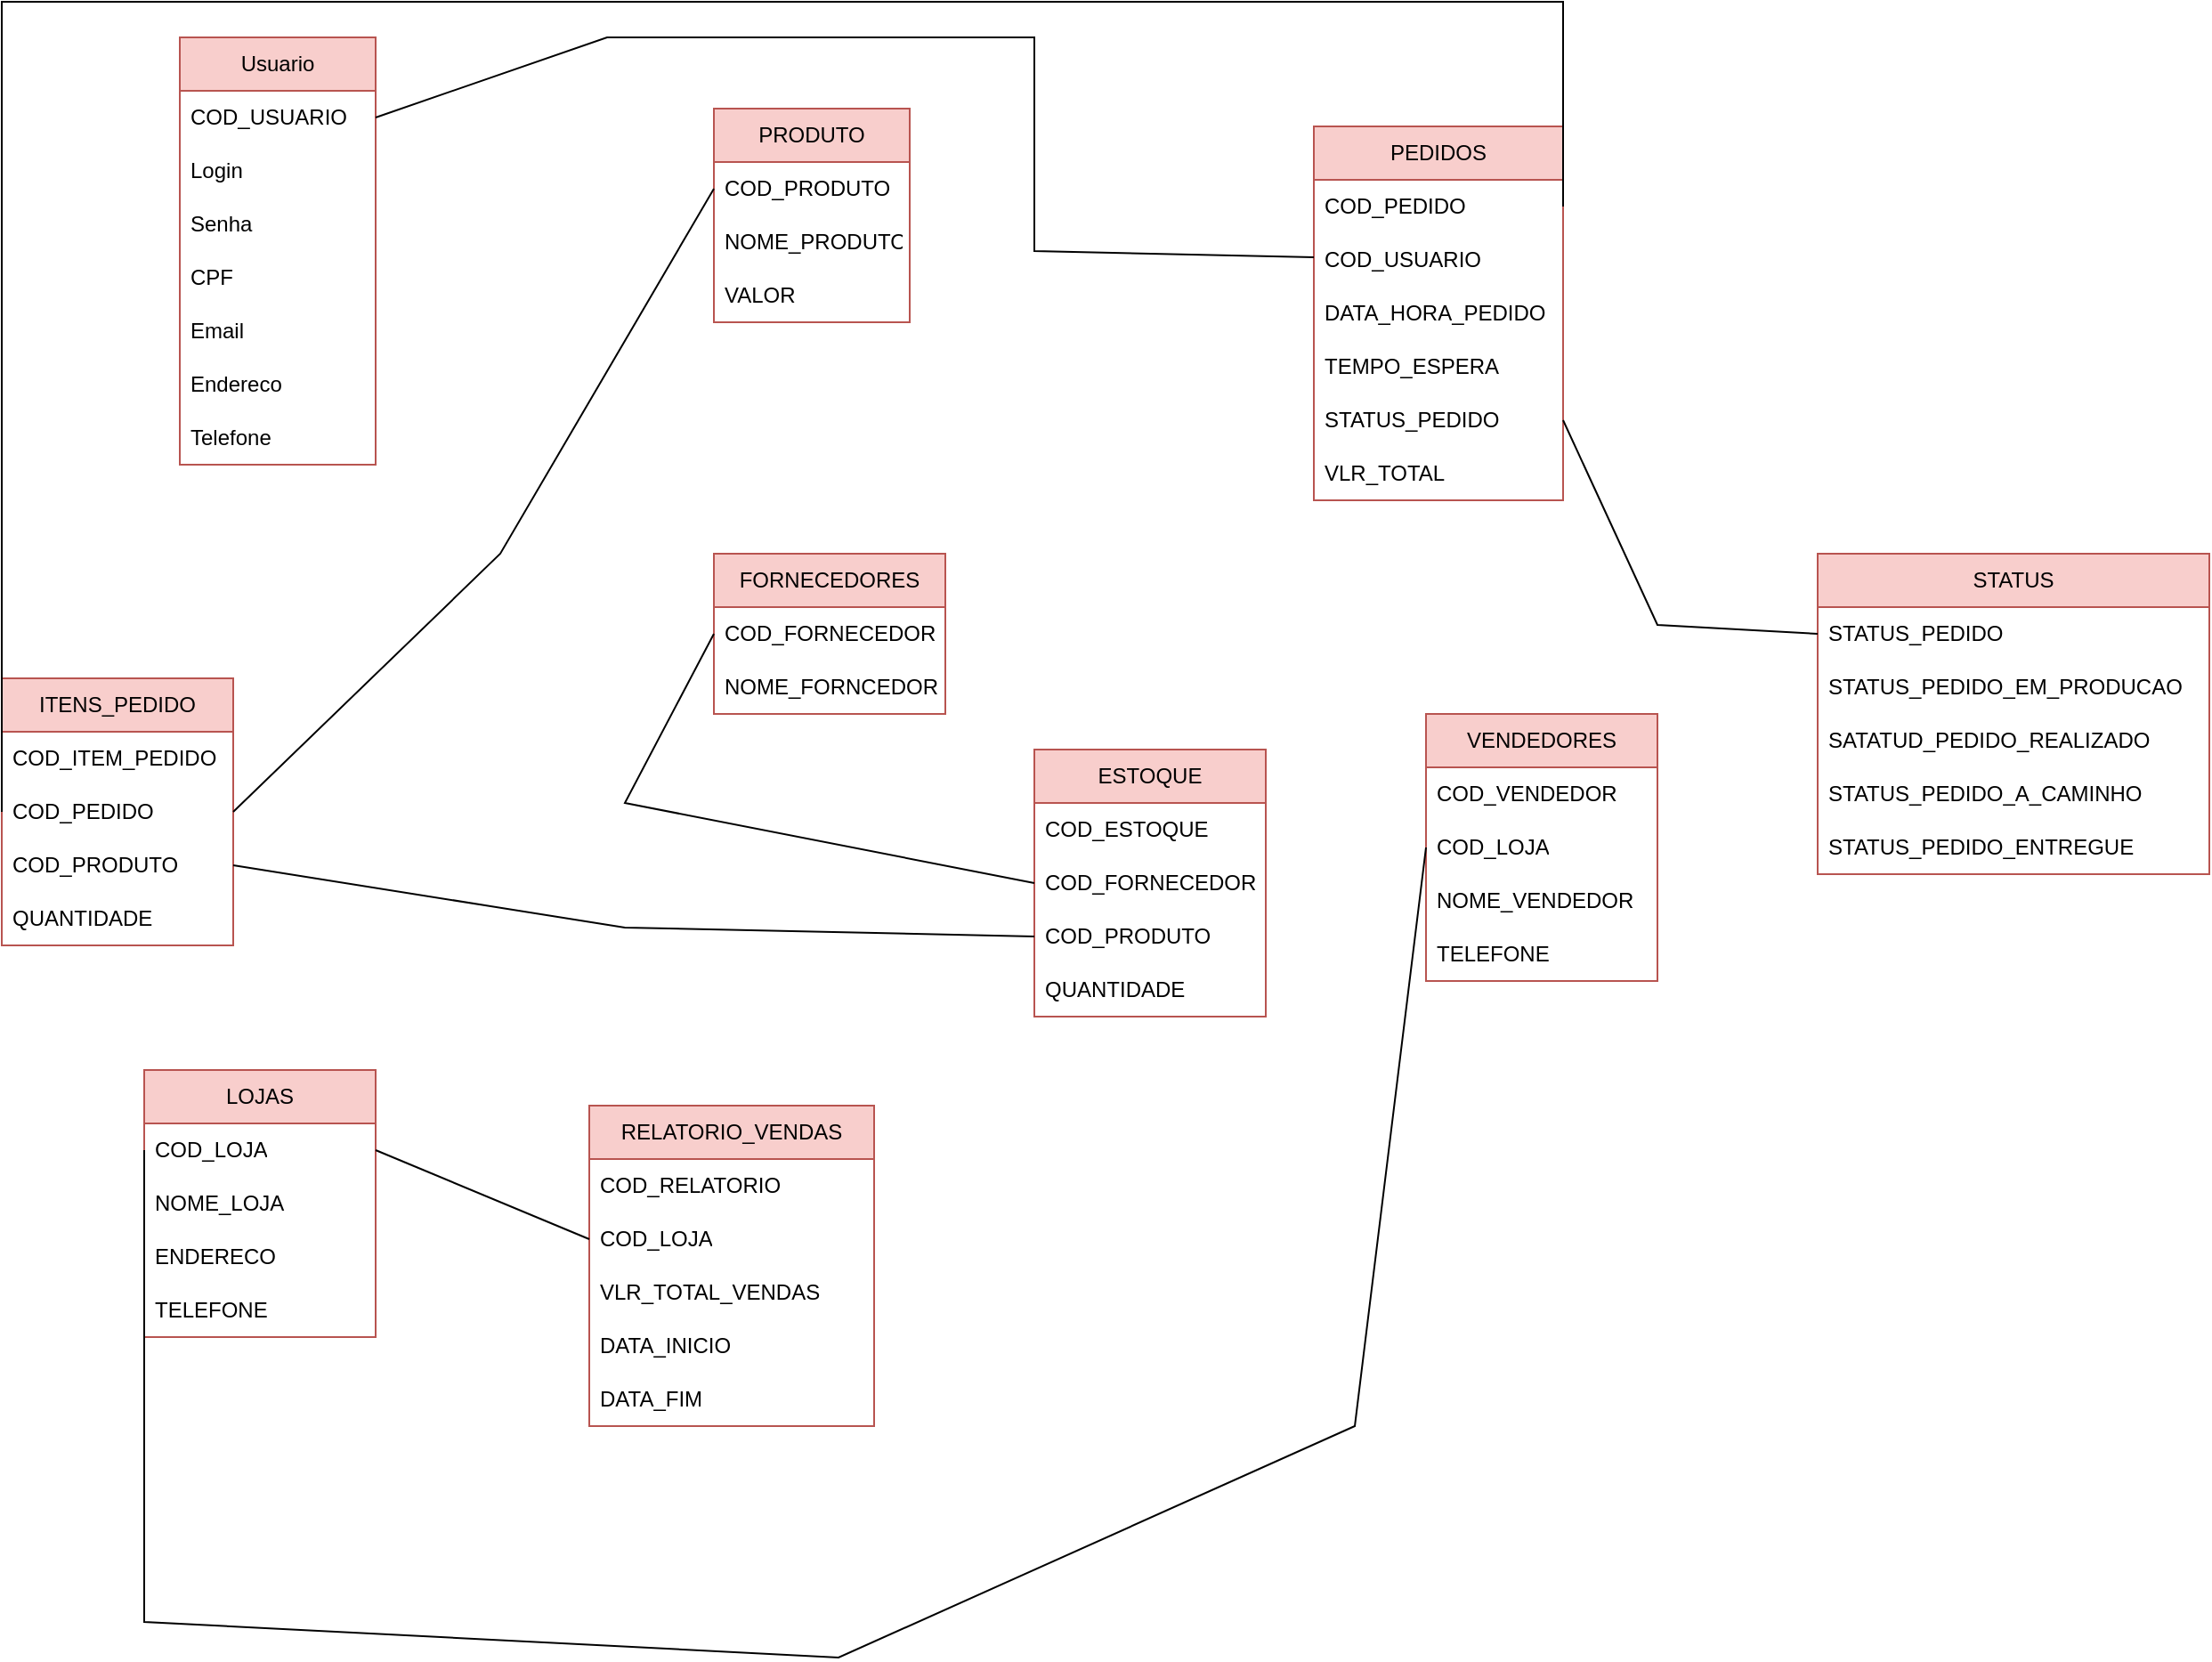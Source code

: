 <mxfile version="21.7.5" type="google">
  <diagram name="Página-1" id="iaOemjkKBqmUvoM2v_fa">
    <mxGraphModel dx="1286" dy="696" grid="1" gridSize="10" guides="1" tooltips="1" connect="1" arrows="1" fold="1" page="1" pageScale="1" pageWidth="827" pageHeight="1169" math="0" shadow="0">
      <root>
        <mxCell id="0" />
        <mxCell id="1" parent="0" />
        <mxCell id="ca8Hou2h770lIOObsebJ-1" value="Usuario" style="swimlane;fontStyle=0;childLayout=stackLayout;horizontal=1;startSize=30;horizontalStack=0;resizeParent=1;resizeParentMax=0;resizeLast=0;collapsible=1;marginBottom=0;whiteSpace=wrap;html=1;fillColor=#f8cecc;strokeColor=#b85450;" vertex="1" parent="1">
          <mxGeometry x="190" y="30" width="110" height="240" as="geometry" />
        </mxCell>
        <mxCell id="ca8Hou2h770lIOObsebJ-73" value="COD_USUARIO" style="text;strokeColor=none;fillColor=none;align=left;verticalAlign=middle;spacingLeft=4;spacingRight=4;overflow=hidden;points=[[0,0.5],[1,0.5]];portConstraint=eastwest;rotatable=0;whiteSpace=wrap;html=1;" vertex="1" parent="ca8Hou2h770lIOObsebJ-1">
          <mxGeometry y="30" width="110" height="30" as="geometry" />
        </mxCell>
        <mxCell id="ca8Hou2h770lIOObsebJ-2" value="Login" style="text;strokeColor=none;fillColor=none;align=left;verticalAlign=middle;spacingLeft=4;spacingRight=4;overflow=hidden;points=[[0,0.5],[1,0.5]];portConstraint=eastwest;rotatable=0;whiteSpace=wrap;html=1;" vertex="1" parent="ca8Hou2h770lIOObsebJ-1">
          <mxGeometry y="60" width="110" height="30" as="geometry" />
        </mxCell>
        <mxCell id="ca8Hou2h770lIOObsebJ-3" value="Senha" style="text;strokeColor=none;fillColor=none;align=left;verticalAlign=middle;spacingLeft=4;spacingRight=4;overflow=hidden;points=[[0,0.5],[1,0.5]];portConstraint=eastwest;rotatable=0;whiteSpace=wrap;html=1;" vertex="1" parent="ca8Hou2h770lIOObsebJ-1">
          <mxGeometry y="90" width="110" height="30" as="geometry" />
        </mxCell>
        <mxCell id="ca8Hou2h770lIOObsebJ-5" value="CPF" style="text;strokeColor=none;fillColor=none;align=left;verticalAlign=middle;spacingLeft=4;spacingRight=4;overflow=hidden;points=[[0,0.5],[1,0.5]];portConstraint=eastwest;rotatable=0;whiteSpace=wrap;html=1;" vertex="1" parent="ca8Hou2h770lIOObsebJ-1">
          <mxGeometry y="120" width="110" height="30" as="geometry" />
        </mxCell>
        <mxCell id="ca8Hou2h770lIOObsebJ-6" value="Email" style="text;strokeColor=none;fillColor=none;align=left;verticalAlign=middle;spacingLeft=4;spacingRight=4;overflow=hidden;points=[[0,0.5],[1,0.5]];portConstraint=eastwest;rotatable=0;whiteSpace=wrap;html=1;" vertex="1" parent="ca8Hou2h770lIOObsebJ-1">
          <mxGeometry y="150" width="110" height="30" as="geometry" />
        </mxCell>
        <mxCell id="ca8Hou2h770lIOObsebJ-7" value="Endereco" style="text;strokeColor=none;fillColor=none;align=left;verticalAlign=middle;spacingLeft=4;spacingRight=4;overflow=hidden;points=[[0,0.5],[1,0.5]];portConstraint=eastwest;rotatable=0;whiteSpace=wrap;html=1;" vertex="1" parent="ca8Hou2h770lIOObsebJ-1">
          <mxGeometry y="180" width="110" height="30" as="geometry" />
        </mxCell>
        <mxCell id="ca8Hou2h770lIOObsebJ-8" value="Telefone" style="text;strokeColor=none;fillColor=none;align=left;verticalAlign=middle;spacingLeft=4;spacingRight=4;overflow=hidden;points=[[0,0.5],[1,0.5]];portConstraint=eastwest;rotatable=0;whiteSpace=wrap;html=1;" vertex="1" parent="ca8Hou2h770lIOObsebJ-1">
          <mxGeometry y="210" width="110" height="30" as="geometry" />
        </mxCell>
        <mxCell id="ca8Hou2h770lIOObsebJ-9" value="PRODUTO" style="swimlane;fontStyle=0;childLayout=stackLayout;horizontal=1;startSize=30;horizontalStack=0;resizeParent=1;resizeParentMax=0;resizeLast=0;collapsible=1;marginBottom=0;whiteSpace=wrap;html=1;fillColor=#f8cecc;strokeColor=#b85450;" vertex="1" parent="1">
          <mxGeometry x="490" y="70" width="110" height="120" as="geometry" />
        </mxCell>
        <mxCell id="ca8Hou2h770lIOObsebJ-10" value="COD_PRODUTO" style="text;strokeColor=none;fillColor=none;align=left;verticalAlign=middle;spacingLeft=4;spacingRight=4;overflow=hidden;points=[[0,0.5],[1,0.5]];portConstraint=eastwest;rotatable=0;whiteSpace=wrap;html=1;" vertex="1" parent="ca8Hou2h770lIOObsebJ-9">
          <mxGeometry y="30" width="110" height="30" as="geometry" />
        </mxCell>
        <mxCell id="ca8Hou2h770lIOObsebJ-11" value="NOME_PRODUTO" style="text;strokeColor=none;fillColor=none;align=left;verticalAlign=middle;spacingLeft=4;spacingRight=4;overflow=hidden;points=[[0,0.5],[1,0.5]];portConstraint=eastwest;rotatable=0;whiteSpace=wrap;html=1;" vertex="1" parent="ca8Hou2h770lIOObsebJ-9">
          <mxGeometry y="60" width="110" height="30" as="geometry" />
        </mxCell>
        <mxCell id="ca8Hou2h770lIOObsebJ-12" value="VALOR" style="text;strokeColor=none;fillColor=none;align=left;verticalAlign=middle;spacingLeft=4;spacingRight=4;overflow=hidden;points=[[0,0.5],[1,0.5]];portConstraint=eastwest;rotatable=0;whiteSpace=wrap;html=1;" vertex="1" parent="ca8Hou2h770lIOObsebJ-9">
          <mxGeometry y="90" width="110" height="30" as="geometry" />
        </mxCell>
        <mxCell id="ca8Hou2h770lIOObsebJ-21" value="PEDIDOS" style="swimlane;fontStyle=0;childLayout=stackLayout;horizontal=1;startSize=30;horizontalStack=0;resizeParent=1;resizeParentMax=0;resizeLast=0;collapsible=1;marginBottom=0;whiteSpace=wrap;html=1;fillColor=#f8cecc;strokeColor=#b85450;" vertex="1" parent="1">
          <mxGeometry x="827" y="80" width="140" height="210" as="geometry" />
        </mxCell>
        <mxCell id="ca8Hou2h770lIOObsebJ-22" value="COD_PEDIDO" style="text;strokeColor=none;fillColor=none;align=left;verticalAlign=middle;spacingLeft=4;spacingRight=4;overflow=hidden;points=[[0,0.5],[1,0.5]];portConstraint=eastwest;rotatable=0;whiteSpace=wrap;html=1;" vertex="1" parent="ca8Hou2h770lIOObsebJ-21">
          <mxGeometry y="30" width="140" height="30" as="geometry" />
        </mxCell>
        <mxCell id="ca8Hou2h770lIOObsebJ-23" value="COD_USUARIO" style="text;strokeColor=none;fillColor=none;align=left;verticalAlign=middle;spacingLeft=4;spacingRight=4;overflow=hidden;points=[[0,0.5],[1,0.5]];portConstraint=eastwest;rotatable=0;whiteSpace=wrap;html=1;" vertex="1" parent="ca8Hou2h770lIOObsebJ-21">
          <mxGeometry y="60" width="140" height="30" as="geometry" />
        </mxCell>
        <mxCell id="ca8Hou2h770lIOObsebJ-24" value="DATA_HORA_PEDIDO" style="text;strokeColor=none;fillColor=none;align=left;verticalAlign=middle;spacingLeft=4;spacingRight=4;overflow=hidden;points=[[0,0.5],[1,0.5]];portConstraint=eastwest;rotatable=0;whiteSpace=wrap;html=1;" vertex="1" parent="ca8Hou2h770lIOObsebJ-21">
          <mxGeometry y="90" width="140" height="30" as="geometry" />
        </mxCell>
        <mxCell id="ca8Hou2h770lIOObsebJ-27" value="TEMPO_ESPERA" style="text;strokeColor=none;fillColor=none;align=left;verticalAlign=middle;spacingLeft=4;spacingRight=4;overflow=hidden;points=[[0,0.5],[1,0.5]];portConstraint=eastwest;rotatable=0;whiteSpace=wrap;html=1;" vertex="1" parent="ca8Hou2h770lIOObsebJ-21">
          <mxGeometry y="120" width="140" height="30" as="geometry" />
        </mxCell>
        <mxCell id="ca8Hou2h770lIOObsebJ-28" value="STATUS_PEDIDO" style="text;strokeColor=none;fillColor=none;align=left;verticalAlign=middle;spacingLeft=4;spacingRight=4;overflow=hidden;points=[[0,0.5],[1,0.5]];portConstraint=eastwest;rotatable=0;whiteSpace=wrap;html=1;" vertex="1" parent="ca8Hou2h770lIOObsebJ-21">
          <mxGeometry y="150" width="140" height="30" as="geometry" />
        </mxCell>
        <mxCell id="ca8Hou2h770lIOObsebJ-29" value="VLR_TOTAL" style="text;strokeColor=none;fillColor=none;align=left;verticalAlign=middle;spacingLeft=4;spacingRight=4;overflow=hidden;points=[[0,0.5],[1,0.5]];portConstraint=eastwest;rotatable=0;whiteSpace=wrap;html=1;" vertex="1" parent="ca8Hou2h770lIOObsebJ-21">
          <mxGeometry y="180" width="140" height="30" as="geometry" />
        </mxCell>
        <mxCell id="ca8Hou2h770lIOObsebJ-31" value="ITENS_PEDIDO" style="swimlane;fontStyle=0;childLayout=stackLayout;horizontal=1;startSize=30;horizontalStack=0;resizeParent=1;resizeParentMax=0;resizeLast=0;collapsible=1;marginBottom=0;whiteSpace=wrap;html=1;fillColor=#f8cecc;strokeColor=#b85450;" vertex="1" parent="1">
          <mxGeometry x="90" y="390" width="130" height="150" as="geometry" />
        </mxCell>
        <mxCell id="ca8Hou2h770lIOObsebJ-32" value="COD_ITEM_PEDIDO" style="text;strokeColor=none;fillColor=none;align=left;verticalAlign=middle;spacingLeft=4;spacingRight=4;overflow=hidden;points=[[0,0.5],[1,0.5]];portConstraint=eastwest;rotatable=0;whiteSpace=wrap;html=1;" vertex="1" parent="ca8Hou2h770lIOObsebJ-31">
          <mxGeometry y="30" width="130" height="30" as="geometry" />
        </mxCell>
        <mxCell id="ca8Hou2h770lIOObsebJ-33" value="COD_PEDIDO" style="text;strokeColor=none;fillColor=none;align=left;verticalAlign=middle;spacingLeft=4;spacingRight=4;overflow=hidden;points=[[0,0.5],[1,0.5]];portConstraint=eastwest;rotatable=0;whiteSpace=wrap;html=1;" vertex="1" parent="ca8Hou2h770lIOObsebJ-31">
          <mxGeometry y="60" width="130" height="30" as="geometry" />
        </mxCell>
        <mxCell id="ca8Hou2h770lIOObsebJ-34" value="COD_PRODUTO" style="text;strokeColor=none;fillColor=none;align=left;verticalAlign=middle;spacingLeft=4;spacingRight=4;overflow=hidden;points=[[0,0.5],[1,0.5]];portConstraint=eastwest;rotatable=0;whiteSpace=wrap;html=1;" vertex="1" parent="ca8Hou2h770lIOObsebJ-31">
          <mxGeometry y="90" width="130" height="30" as="geometry" />
        </mxCell>
        <mxCell id="ca8Hou2h770lIOObsebJ-35" value="QUANTIDADE" style="text;strokeColor=none;fillColor=none;align=left;verticalAlign=middle;spacingLeft=4;spacingRight=4;overflow=hidden;points=[[0,0.5],[1,0.5]];portConstraint=eastwest;rotatable=0;whiteSpace=wrap;html=1;" vertex="1" parent="ca8Hou2h770lIOObsebJ-31">
          <mxGeometry y="120" width="130" height="30" as="geometry" />
        </mxCell>
        <mxCell id="ca8Hou2h770lIOObsebJ-39" value="FORNECEDORES" style="swimlane;fontStyle=0;childLayout=stackLayout;horizontal=1;startSize=30;horizontalStack=0;resizeParent=1;resizeParentMax=0;resizeLast=0;collapsible=1;marginBottom=0;whiteSpace=wrap;html=1;fillColor=#f8cecc;strokeColor=#b85450;" vertex="1" parent="1">
          <mxGeometry x="490" y="320" width="130" height="90" as="geometry" />
        </mxCell>
        <mxCell id="ca8Hou2h770lIOObsebJ-40" value="COD_FORNECEDOR" style="text;strokeColor=none;fillColor=none;align=left;verticalAlign=middle;spacingLeft=4;spacingRight=4;overflow=hidden;points=[[0,0.5],[1,0.5]];portConstraint=eastwest;rotatable=0;whiteSpace=wrap;html=1;" vertex="1" parent="ca8Hou2h770lIOObsebJ-39">
          <mxGeometry y="30" width="130" height="30" as="geometry" />
        </mxCell>
        <mxCell id="ca8Hou2h770lIOObsebJ-41" value="NOME_FORNCEDOR" style="text;strokeColor=none;fillColor=none;align=left;verticalAlign=middle;spacingLeft=4;spacingRight=4;overflow=hidden;points=[[0,0.5],[1,0.5]];portConstraint=eastwest;rotatable=0;whiteSpace=wrap;html=1;" vertex="1" parent="ca8Hou2h770lIOObsebJ-39">
          <mxGeometry y="60" width="130" height="30" as="geometry" />
        </mxCell>
        <mxCell id="ca8Hou2h770lIOObsebJ-44" value="ESTOQUE" style="swimlane;fontStyle=0;childLayout=stackLayout;horizontal=1;startSize=30;horizontalStack=0;resizeParent=1;resizeParentMax=0;resizeLast=0;collapsible=1;marginBottom=0;whiteSpace=wrap;html=1;fillColor=#f8cecc;strokeColor=#b85450;" vertex="1" parent="1">
          <mxGeometry x="670" y="430" width="130" height="150" as="geometry" />
        </mxCell>
        <mxCell id="ca8Hou2h770lIOObsebJ-45" value="COD_ESTOQUE" style="text;strokeColor=none;fillColor=none;align=left;verticalAlign=middle;spacingLeft=4;spacingRight=4;overflow=hidden;points=[[0,0.5],[1,0.5]];portConstraint=eastwest;rotatable=0;whiteSpace=wrap;html=1;" vertex="1" parent="ca8Hou2h770lIOObsebJ-44">
          <mxGeometry y="30" width="130" height="30" as="geometry" />
        </mxCell>
        <mxCell id="ca8Hou2h770lIOObsebJ-46" value="COD_FORNECEDOR" style="text;strokeColor=none;fillColor=none;align=left;verticalAlign=middle;spacingLeft=4;spacingRight=4;overflow=hidden;points=[[0,0.5],[1,0.5]];portConstraint=eastwest;rotatable=0;whiteSpace=wrap;html=1;" vertex="1" parent="ca8Hou2h770lIOObsebJ-44">
          <mxGeometry y="60" width="130" height="30" as="geometry" />
        </mxCell>
        <mxCell id="ca8Hou2h770lIOObsebJ-47" value="COD_PRODUTO" style="text;strokeColor=none;fillColor=none;align=left;verticalAlign=middle;spacingLeft=4;spacingRight=4;overflow=hidden;points=[[0,0.5],[1,0.5]];portConstraint=eastwest;rotatable=0;whiteSpace=wrap;html=1;" vertex="1" parent="ca8Hou2h770lIOObsebJ-44">
          <mxGeometry y="90" width="130" height="30" as="geometry" />
        </mxCell>
        <mxCell id="ca8Hou2h770lIOObsebJ-48" value="QUANTIDADE" style="text;strokeColor=none;fillColor=none;align=left;verticalAlign=middle;spacingLeft=4;spacingRight=4;overflow=hidden;points=[[0,0.5],[1,0.5]];portConstraint=eastwest;rotatable=0;whiteSpace=wrap;html=1;" vertex="1" parent="ca8Hou2h770lIOObsebJ-44">
          <mxGeometry y="120" width="130" height="30" as="geometry" />
        </mxCell>
        <mxCell id="ca8Hou2h770lIOObsebJ-49" value="VENDEDORES" style="swimlane;fontStyle=0;childLayout=stackLayout;horizontal=1;startSize=30;horizontalStack=0;resizeParent=1;resizeParentMax=0;resizeLast=0;collapsible=1;marginBottom=0;whiteSpace=wrap;html=1;fillColor=#f8cecc;strokeColor=#b85450;" vertex="1" parent="1">
          <mxGeometry x="890" y="410" width="130" height="150" as="geometry" />
        </mxCell>
        <mxCell id="ca8Hou2h770lIOObsebJ-50" value="COD_VENDEDOR" style="text;strokeColor=none;fillColor=none;align=left;verticalAlign=middle;spacingLeft=4;spacingRight=4;overflow=hidden;points=[[0,0.5],[1,0.5]];portConstraint=eastwest;rotatable=0;whiteSpace=wrap;html=1;" vertex="1" parent="ca8Hou2h770lIOObsebJ-49">
          <mxGeometry y="30" width="130" height="30" as="geometry" />
        </mxCell>
        <mxCell id="ca8Hou2h770lIOObsebJ-51" value="COD_LOJA" style="text;strokeColor=none;fillColor=none;align=left;verticalAlign=middle;spacingLeft=4;spacingRight=4;overflow=hidden;points=[[0,0.5],[1,0.5]];portConstraint=eastwest;rotatable=0;whiteSpace=wrap;html=1;" vertex="1" parent="ca8Hou2h770lIOObsebJ-49">
          <mxGeometry y="60" width="130" height="30" as="geometry" />
        </mxCell>
        <mxCell id="ca8Hou2h770lIOObsebJ-52" value="NOME_VENDEDOR" style="text;strokeColor=none;fillColor=none;align=left;verticalAlign=middle;spacingLeft=4;spacingRight=4;overflow=hidden;points=[[0,0.5],[1,0.5]];portConstraint=eastwest;rotatable=0;whiteSpace=wrap;html=1;" vertex="1" parent="ca8Hou2h770lIOObsebJ-49">
          <mxGeometry y="90" width="130" height="30" as="geometry" />
        </mxCell>
        <mxCell id="ca8Hou2h770lIOObsebJ-53" value="TELEFONE" style="text;strokeColor=none;fillColor=none;align=left;verticalAlign=middle;spacingLeft=4;spacingRight=4;overflow=hidden;points=[[0,0.5],[1,0.5]];portConstraint=eastwest;rotatable=0;whiteSpace=wrap;html=1;" vertex="1" parent="ca8Hou2h770lIOObsebJ-49">
          <mxGeometry y="120" width="130" height="30" as="geometry" />
        </mxCell>
        <mxCell id="ca8Hou2h770lIOObsebJ-60" value="LOJAS" style="swimlane;fontStyle=0;childLayout=stackLayout;horizontal=1;startSize=30;horizontalStack=0;resizeParent=1;resizeParentMax=0;resizeLast=0;collapsible=1;marginBottom=0;whiteSpace=wrap;html=1;fillColor=#f8cecc;strokeColor=#b85450;" vertex="1" parent="1">
          <mxGeometry x="170" y="610" width="130" height="150" as="geometry" />
        </mxCell>
        <mxCell id="ca8Hou2h770lIOObsebJ-61" value="COD_LOJA" style="text;strokeColor=none;fillColor=none;align=left;verticalAlign=middle;spacingLeft=4;spacingRight=4;overflow=hidden;points=[[0,0.5],[1,0.5]];portConstraint=eastwest;rotatable=0;whiteSpace=wrap;html=1;" vertex="1" parent="ca8Hou2h770lIOObsebJ-60">
          <mxGeometry y="30" width="130" height="30" as="geometry" />
        </mxCell>
        <mxCell id="ca8Hou2h770lIOObsebJ-62" value="NOME_LOJA" style="text;strokeColor=none;fillColor=none;align=left;verticalAlign=middle;spacingLeft=4;spacingRight=4;overflow=hidden;points=[[0,0.5],[1,0.5]];portConstraint=eastwest;rotatable=0;whiteSpace=wrap;html=1;" vertex="1" parent="ca8Hou2h770lIOObsebJ-60">
          <mxGeometry y="60" width="130" height="30" as="geometry" />
        </mxCell>
        <mxCell id="ca8Hou2h770lIOObsebJ-63" value="ENDERECO" style="text;strokeColor=none;fillColor=none;align=left;verticalAlign=middle;spacingLeft=4;spacingRight=4;overflow=hidden;points=[[0,0.5],[1,0.5]];portConstraint=eastwest;rotatable=0;whiteSpace=wrap;html=1;" vertex="1" parent="ca8Hou2h770lIOObsebJ-60">
          <mxGeometry y="90" width="130" height="30" as="geometry" />
        </mxCell>
        <mxCell id="ca8Hou2h770lIOObsebJ-64" value="TELEFONE" style="text;strokeColor=none;fillColor=none;align=left;verticalAlign=middle;spacingLeft=4;spacingRight=4;overflow=hidden;points=[[0,0.5],[1,0.5]];portConstraint=eastwest;rotatable=0;whiteSpace=wrap;html=1;" vertex="1" parent="ca8Hou2h770lIOObsebJ-60">
          <mxGeometry y="120" width="130" height="30" as="geometry" />
        </mxCell>
        <mxCell id="ca8Hou2h770lIOObsebJ-65" value="RELATORIO_VENDAS" style="swimlane;fontStyle=0;childLayout=stackLayout;horizontal=1;startSize=30;horizontalStack=0;resizeParent=1;resizeParentMax=0;resizeLast=0;collapsible=1;marginBottom=0;whiteSpace=wrap;html=1;fillColor=#f8cecc;strokeColor=#b85450;" vertex="1" parent="1">
          <mxGeometry x="420" y="630" width="160" height="180" as="geometry" />
        </mxCell>
        <mxCell id="ca8Hou2h770lIOObsebJ-66" value="COD_RELATORIO" style="text;strokeColor=none;fillColor=none;align=left;verticalAlign=middle;spacingLeft=4;spacingRight=4;overflow=hidden;points=[[0,0.5],[1,0.5]];portConstraint=eastwest;rotatable=0;whiteSpace=wrap;html=1;" vertex="1" parent="ca8Hou2h770lIOObsebJ-65">
          <mxGeometry y="30" width="160" height="30" as="geometry" />
        </mxCell>
        <mxCell id="ca8Hou2h770lIOObsebJ-67" value="COD_LOJA" style="text;strokeColor=none;fillColor=none;align=left;verticalAlign=middle;spacingLeft=4;spacingRight=4;overflow=hidden;points=[[0,0.5],[1,0.5]];portConstraint=eastwest;rotatable=0;whiteSpace=wrap;html=1;" vertex="1" parent="ca8Hou2h770lIOObsebJ-65">
          <mxGeometry y="60" width="160" height="30" as="geometry" />
        </mxCell>
        <mxCell id="ca8Hou2h770lIOObsebJ-68" value="VLR_TOTAL_VENDAS" style="text;strokeColor=none;fillColor=none;align=left;verticalAlign=middle;spacingLeft=4;spacingRight=4;overflow=hidden;points=[[0,0.5],[1,0.5]];portConstraint=eastwest;rotatable=0;whiteSpace=wrap;html=1;" vertex="1" parent="ca8Hou2h770lIOObsebJ-65">
          <mxGeometry y="90" width="160" height="30" as="geometry" />
        </mxCell>
        <mxCell id="ca8Hou2h770lIOObsebJ-69" value="DATA_INICIO" style="text;strokeColor=none;fillColor=none;align=left;verticalAlign=middle;spacingLeft=4;spacingRight=4;overflow=hidden;points=[[0,0.5],[1,0.5]];portConstraint=eastwest;rotatable=0;whiteSpace=wrap;html=1;" vertex="1" parent="ca8Hou2h770lIOObsebJ-65">
          <mxGeometry y="120" width="160" height="30" as="geometry" />
        </mxCell>
        <mxCell id="ca8Hou2h770lIOObsebJ-71" value="DATA_FIM" style="text;strokeColor=none;fillColor=none;align=left;verticalAlign=middle;spacingLeft=4;spacingRight=4;overflow=hidden;points=[[0,0.5],[1,0.5]];portConstraint=eastwest;rotatable=0;whiteSpace=wrap;html=1;" vertex="1" parent="ca8Hou2h770lIOObsebJ-65">
          <mxGeometry y="150" width="160" height="30" as="geometry" />
        </mxCell>
        <mxCell id="ca8Hou2h770lIOObsebJ-76" value="" style="endArrow=none;html=1;rounded=0;exitX=1;exitY=0.5;exitDx=0;exitDy=0;entryX=0;entryY=0.5;entryDx=0;entryDy=0;" edge="1" parent="1" source="ca8Hou2h770lIOObsebJ-61" target="ca8Hou2h770lIOObsebJ-67">
          <mxGeometry width="50" height="50" relative="1" as="geometry">
            <mxPoint x="530" y="530" as="sourcePoint" />
            <mxPoint x="580" y="480" as="targetPoint" />
          </mxGeometry>
        </mxCell>
        <mxCell id="ca8Hou2h770lIOObsebJ-78" value="" style="endArrow=none;html=1;rounded=0;exitX=1;exitY=0.5;exitDx=0;exitDy=0;" edge="1" parent="1" source="ca8Hou2h770lIOObsebJ-73">
          <mxGeometry width="50" height="50" relative="1" as="geometry">
            <mxPoint x="530" y="270" as="sourcePoint" />
            <mxPoint x="827" y="153.458" as="targetPoint" />
            <Array as="points">
              <mxPoint x="430" y="30" />
              <mxPoint x="670" y="30" />
              <mxPoint x="670" y="150" />
            </Array>
          </mxGeometry>
        </mxCell>
        <mxCell id="ca8Hou2h770lIOObsebJ-79" value="" style="endArrow=none;html=1;rounded=0;exitX=1;exitY=0.5;exitDx=0;exitDy=0;entryX=0;entryY=0.5;entryDx=0;entryDy=0;" edge="1" parent="1" source="ca8Hou2h770lIOObsebJ-33" target="ca8Hou2h770lIOObsebJ-10">
          <mxGeometry width="50" height="50" relative="1" as="geometry">
            <mxPoint x="530" y="270" as="sourcePoint" />
            <mxPoint x="580" y="220" as="targetPoint" />
            <Array as="points">
              <mxPoint x="370" y="320" />
            </Array>
          </mxGeometry>
        </mxCell>
        <mxCell id="ca8Hou2h770lIOObsebJ-80" value="" style="endArrow=none;html=1;rounded=0;exitX=1;exitY=0.5;exitDx=0;exitDy=0;entryX=0;entryY=0.5;entryDx=0;entryDy=0;" edge="1" parent="1" source="ca8Hou2h770lIOObsebJ-34" target="ca8Hou2h770lIOObsebJ-47">
          <mxGeometry width="50" height="50" relative="1" as="geometry">
            <mxPoint x="530" y="400" as="sourcePoint" />
            <mxPoint x="580" y="350" as="targetPoint" />
            <Array as="points">
              <mxPoint x="440" y="530" />
            </Array>
          </mxGeometry>
        </mxCell>
        <mxCell id="ca8Hou2h770lIOObsebJ-81" value="" style="endArrow=none;html=1;rounded=0;exitX=0;exitY=0.5;exitDx=0;exitDy=0;entryX=0;entryY=0.5;entryDx=0;entryDy=0;" edge="1" parent="1" source="ca8Hou2h770lIOObsebJ-61" target="ca8Hou2h770lIOObsebJ-51">
          <mxGeometry width="50" height="50" relative="1" as="geometry">
            <mxPoint x="530" y="530" as="sourcePoint" />
            <mxPoint x="580" y="480" as="targetPoint" />
            <Array as="points">
              <mxPoint x="170" y="920" />
              <mxPoint x="560" y="940" />
              <mxPoint x="850" y="810" />
            </Array>
          </mxGeometry>
        </mxCell>
        <mxCell id="ca8Hou2h770lIOObsebJ-82" value="" style="endArrow=none;html=1;rounded=0;exitX=0;exitY=0.5;exitDx=0;exitDy=0;entryX=1;entryY=0.5;entryDx=0;entryDy=0;" edge="1" parent="1" source="ca8Hou2h770lIOObsebJ-33" target="ca8Hou2h770lIOObsebJ-22">
          <mxGeometry width="50" height="50" relative="1" as="geometry">
            <mxPoint x="530" y="400" as="sourcePoint" />
            <mxPoint x="580" y="350" as="targetPoint" />
            <Array as="points">
              <mxPoint x="90" y="10" />
              <mxPoint x="570" y="10" />
              <mxPoint x="967" y="10" />
            </Array>
          </mxGeometry>
        </mxCell>
        <mxCell id="ca8Hou2h770lIOObsebJ-83" value="" style="endArrow=none;html=1;rounded=0;entryX=0;entryY=0.5;entryDx=0;entryDy=0;exitX=0;exitY=0.5;exitDx=0;exitDy=0;" edge="1" parent="1" source="ca8Hou2h770lIOObsebJ-40" target="ca8Hou2h770lIOObsebJ-46">
          <mxGeometry width="50" height="50" relative="1" as="geometry">
            <mxPoint x="530" y="400" as="sourcePoint" />
            <mxPoint x="580" y="350" as="targetPoint" />
            <Array as="points">
              <mxPoint x="440" y="460" />
            </Array>
          </mxGeometry>
        </mxCell>
        <mxCell id="ca8Hou2h770lIOObsebJ-86" value="STATUS" style="swimlane;fontStyle=0;childLayout=stackLayout;horizontal=1;startSize=30;horizontalStack=0;resizeParent=1;resizeParentMax=0;resizeLast=0;collapsible=1;marginBottom=0;whiteSpace=wrap;html=1;fillColor=#f8cecc;strokeColor=#b85450;" vertex="1" parent="1">
          <mxGeometry x="1110" y="320" width="220" height="180" as="geometry" />
        </mxCell>
        <mxCell id="ca8Hou2h770lIOObsebJ-87" value="STATUS_PEDIDO" style="text;strokeColor=none;fillColor=none;align=left;verticalAlign=middle;spacingLeft=4;spacingRight=4;overflow=hidden;points=[[0,0.5],[1,0.5]];portConstraint=eastwest;rotatable=0;whiteSpace=wrap;html=1;" vertex="1" parent="ca8Hou2h770lIOObsebJ-86">
          <mxGeometry y="30" width="220" height="30" as="geometry" />
        </mxCell>
        <mxCell id="ca8Hou2h770lIOObsebJ-88" value="STATUS_PEDIDO_EM_PRODUCAO" style="text;strokeColor=none;fillColor=none;align=left;verticalAlign=middle;spacingLeft=4;spacingRight=4;overflow=hidden;points=[[0,0.5],[1,0.5]];portConstraint=eastwest;rotatable=0;whiteSpace=wrap;html=1;" vertex="1" parent="ca8Hou2h770lIOObsebJ-86">
          <mxGeometry y="60" width="220" height="30" as="geometry" />
        </mxCell>
        <mxCell id="ca8Hou2h770lIOObsebJ-89" value="SATATUD_PEDIDO_REALIZADO" style="text;strokeColor=none;fillColor=none;align=left;verticalAlign=middle;spacingLeft=4;spacingRight=4;overflow=hidden;points=[[0,0.5],[1,0.5]];portConstraint=eastwest;rotatable=0;whiteSpace=wrap;html=1;" vertex="1" parent="ca8Hou2h770lIOObsebJ-86">
          <mxGeometry y="90" width="220" height="30" as="geometry" />
        </mxCell>
        <mxCell id="ca8Hou2h770lIOObsebJ-90" value="STATUS_PEDIDO_A_CAMINHO" style="text;strokeColor=none;fillColor=none;align=left;verticalAlign=middle;spacingLeft=4;spacingRight=4;overflow=hidden;points=[[0,0.5],[1,0.5]];portConstraint=eastwest;rotatable=0;whiteSpace=wrap;html=1;" vertex="1" parent="ca8Hou2h770lIOObsebJ-86">
          <mxGeometry y="120" width="220" height="30" as="geometry" />
        </mxCell>
        <mxCell id="ca8Hou2h770lIOObsebJ-91" value="STATUS_PEDIDO_ENTREGUE" style="text;strokeColor=none;fillColor=none;align=left;verticalAlign=middle;spacingLeft=4;spacingRight=4;overflow=hidden;points=[[0,0.5],[1,0.5]];portConstraint=eastwest;rotatable=0;whiteSpace=wrap;html=1;" vertex="1" parent="ca8Hou2h770lIOObsebJ-86">
          <mxGeometry y="150" width="220" height="30" as="geometry" />
        </mxCell>
        <mxCell id="ca8Hou2h770lIOObsebJ-92" value="" style="endArrow=none;html=1;rounded=0;exitX=0;exitY=0.5;exitDx=0;exitDy=0;entryX=1;entryY=0.5;entryDx=0;entryDy=0;" edge="1" parent="1" source="ca8Hou2h770lIOObsebJ-87" target="ca8Hou2h770lIOObsebJ-28">
          <mxGeometry width="50" height="50" relative="1" as="geometry">
            <mxPoint x="950" y="350" as="sourcePoint" />
            <mxPoint x="1000" y="300" as="targetPoint" />
            <Array as="points">
              <mxPoint x="1020" y="360" />
            </Array>
          </mxGeometry>
        </mxCell>
      </root>
    </mxGraphModel>
  </diagram>
</mxfile>
